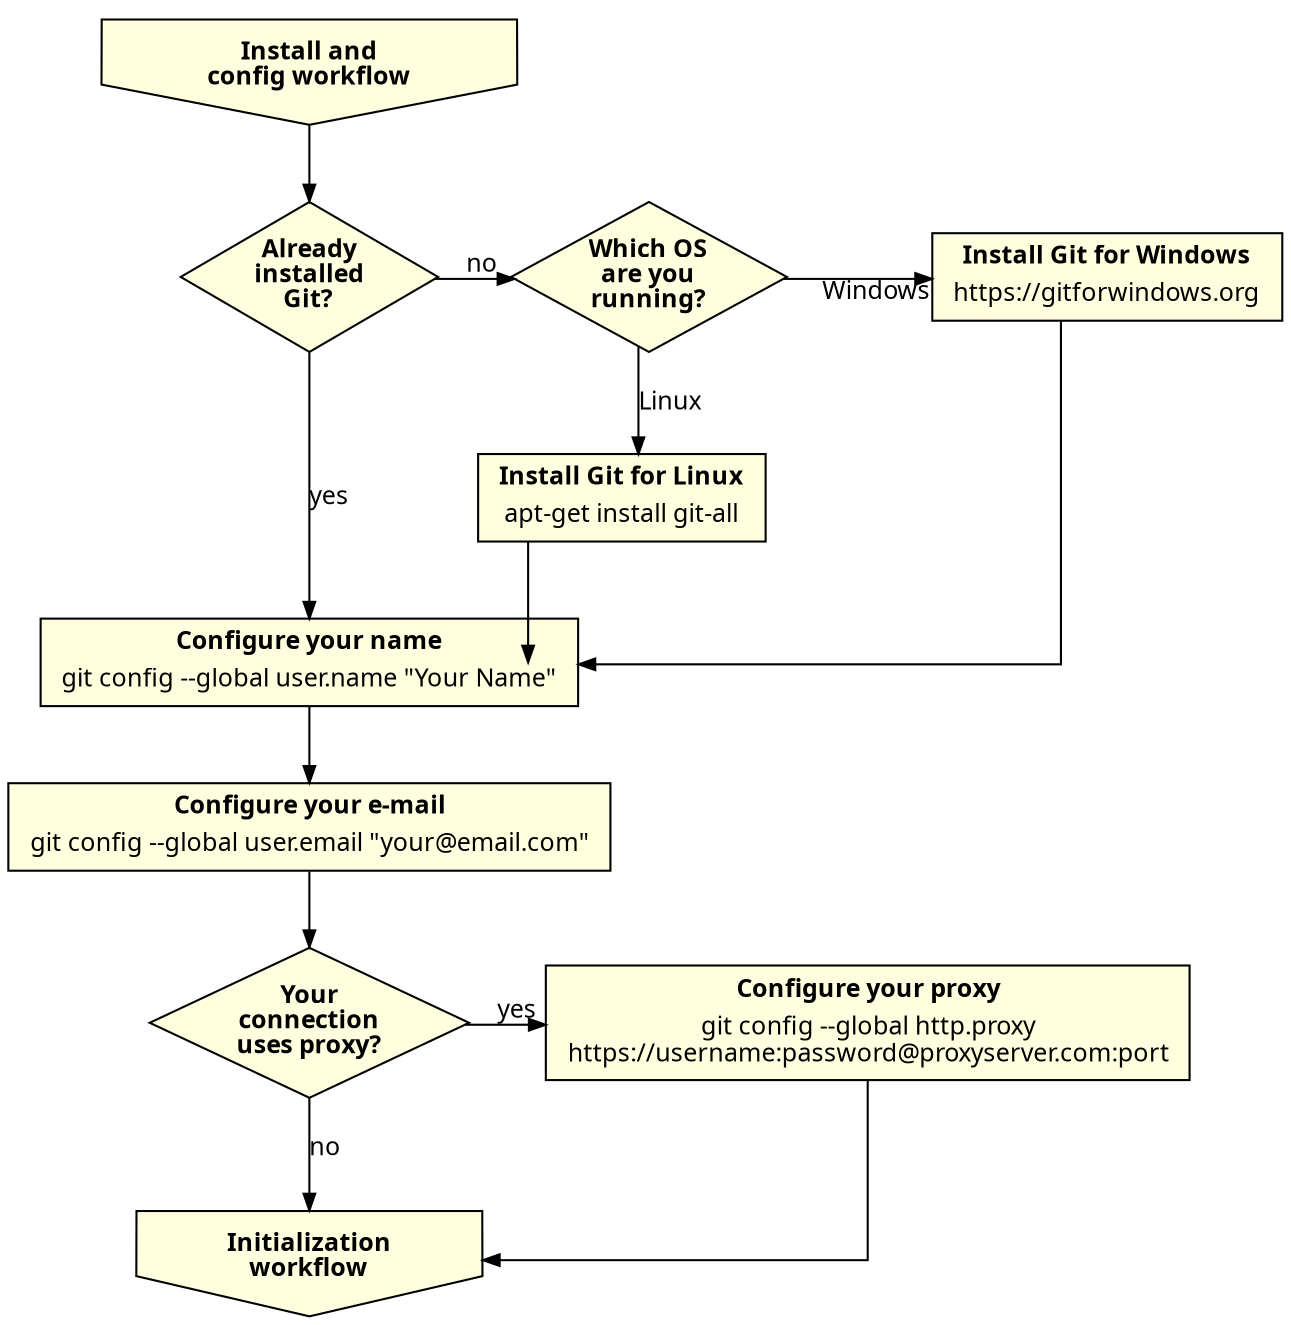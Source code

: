 digraph installconfigworkflow {
    splines = ortho;

    edge [
        arrowsize = 0.8,
        fontname = "Verdana",
        fontsize = 12
    ]

    node [
        shape = rect,
        style = filled,
        fillcolor = lightyellow,
        fontname = "Verdana",
        fontsize = 12
    ]

    // workflow
    install_config_workflow [
        shape = invhouse,
        label = <<b>Install and<br/>config workflow</b>>,
        group = g1
    ]
    init_workflow [
        shape = invhouse,
        label = <<b>Initialization<br/>workflow</b>>,
        group = g1
    ]

    // decisions
    already_installed [
        shape = diamond,
        label = <<b>Already<br/>installed<br/>Git?</b>>,
        height = 1,
        group = g1
    ];
    which_os [
        shape = diamond,
        label = <<b>Which OS<br/>are you<br/>running?</b>>,
        height = 1
    ];
    connection_uses_proxy [
        shape = diamond,
        label = <<b>Your<br/>connection<br/>uses proxy?</b>>,
        height = 1,
        group = g1
    ];

    // actions
    install_git_for_linux [
        label = <
            <table border="0" cellborder="0" cellspacing="0">
            <tr><td><b>Install Git for Linux</b></td></tr>
            <tr><td>apt-get install git-all</td></tr>
            </table>
        >
    ]
    install_git_for_windows [
        label = <
            <table border="0" cellborder="0" cellspacing="0">
            <tr><td><b>Install Git for Windows</b></td></tr>
            <tr><td>https://gitforwindows.org</td></tr>
            </table>
        >
    ]

    // commands
    git_config_name [
        label = <
            <table border="0" cellborder="0" cellspacing="0">
            <tr><td><b>Configure your name</b></td></tr>
            <tr><td>git config --global user.name "Your Name"</td></tr>
            </table>
        >,
        group = g1
    ]
    git_config_email [
        label = <
            <table border="0" cellborder="0" cellspacing="0">
            <tr><td><b>Configure your e-mail</b></td></tr>
            <tr><td>git config --global user.email "your@email.com"</td></tr>
            </table>
        >,
        group = g1
    ]
    git_config_proxy [
        label = <
            <table border="0" cellborder="0" cellspacing="0">
            <tr><td><b>Configure your proxy</b></td></tr>
            <tr><td>git config ‐‐global http.proxy<br/>https://username:password@proxyserver.com:port</td></tr>
            </table>
        >
    ]

    // relations
    install_config_workflow -> already_installed
    already_installed -> git_config_name [label = "yes"]
    already_installed -> which_os [xlabel = "no"]
    which_os -> install_git_for_windows [label = "Windows"]
    which_os -> install_git_for_linux [label = "Linux"]
    install_git_for_windows -> git_config_name
    install_git_for_linux -> git_config_name:e
    git_config_name -> git_config_email
    git_config_email -> connection_uses_proxy
    connection_uses_proxy -> init_workflow [label = "no"]
    connection_uses_proxy -> git_config_proxy [label = "yes"]
    git_config_proxy -> init_workflow

    // put already_installed, which_os and install_git_for_windows in the same row
    {rank = same; already_installed; which_os; install_git_for_windows;}
    // put connection_uses_proxy and git_config_proxy in the same row
    {rank = same; connection_uses_proxy; git_config_proxy;}
}
